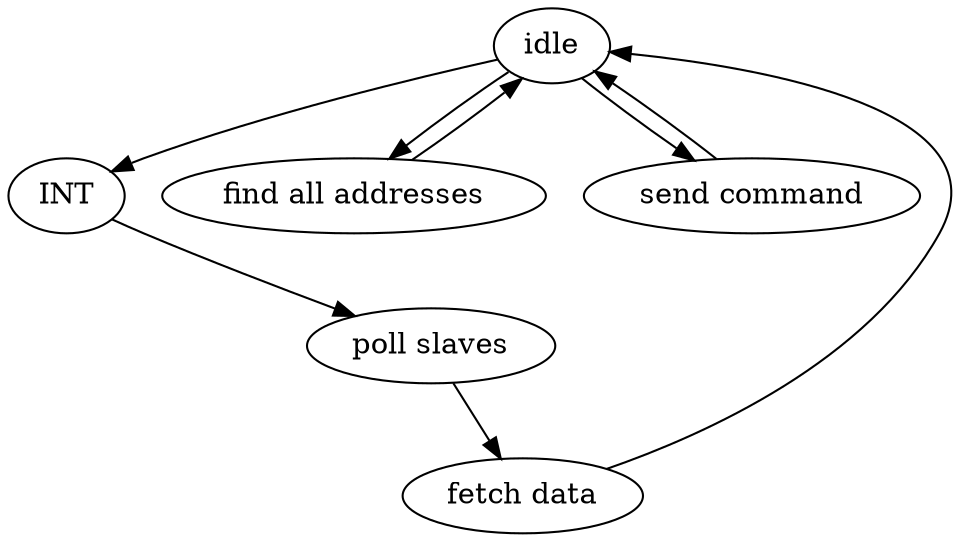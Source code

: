 digraph i3cmaster{
	idle -> INT -> "poll slaves" -> "fetch data" -> idle;
	idle -> "find all addresses" -> idle;
	idle -> "send command" -> idle;
}
